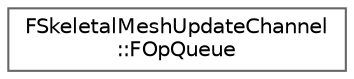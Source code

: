 digraph "Graphical Class Hierarchy"
{
 // INTERACTIVE_SVG=YES
 // LATEX_PDF_SIZE
  bgcolor="transparent";
  edge [fontname=Helvetica,fontsize=10,labelfontname=Helvetica,labelfontsize=10];
  node [fontname=Helvetica,fontsize=10,shape=box,height=0.2,width=0.4];
  rankdir="LR";
  Node0 [id="Node000000",label="FSkeletalMeshUpdateChannel\l::FOpQueue",height=0.2,width=0.4,color="grey40", fillcolor="white", style="filled",URL="$d8/d07/structFSkeletalMeshUpdateChannel_1_1FOpQueue.html",tooltip=" "];
}
